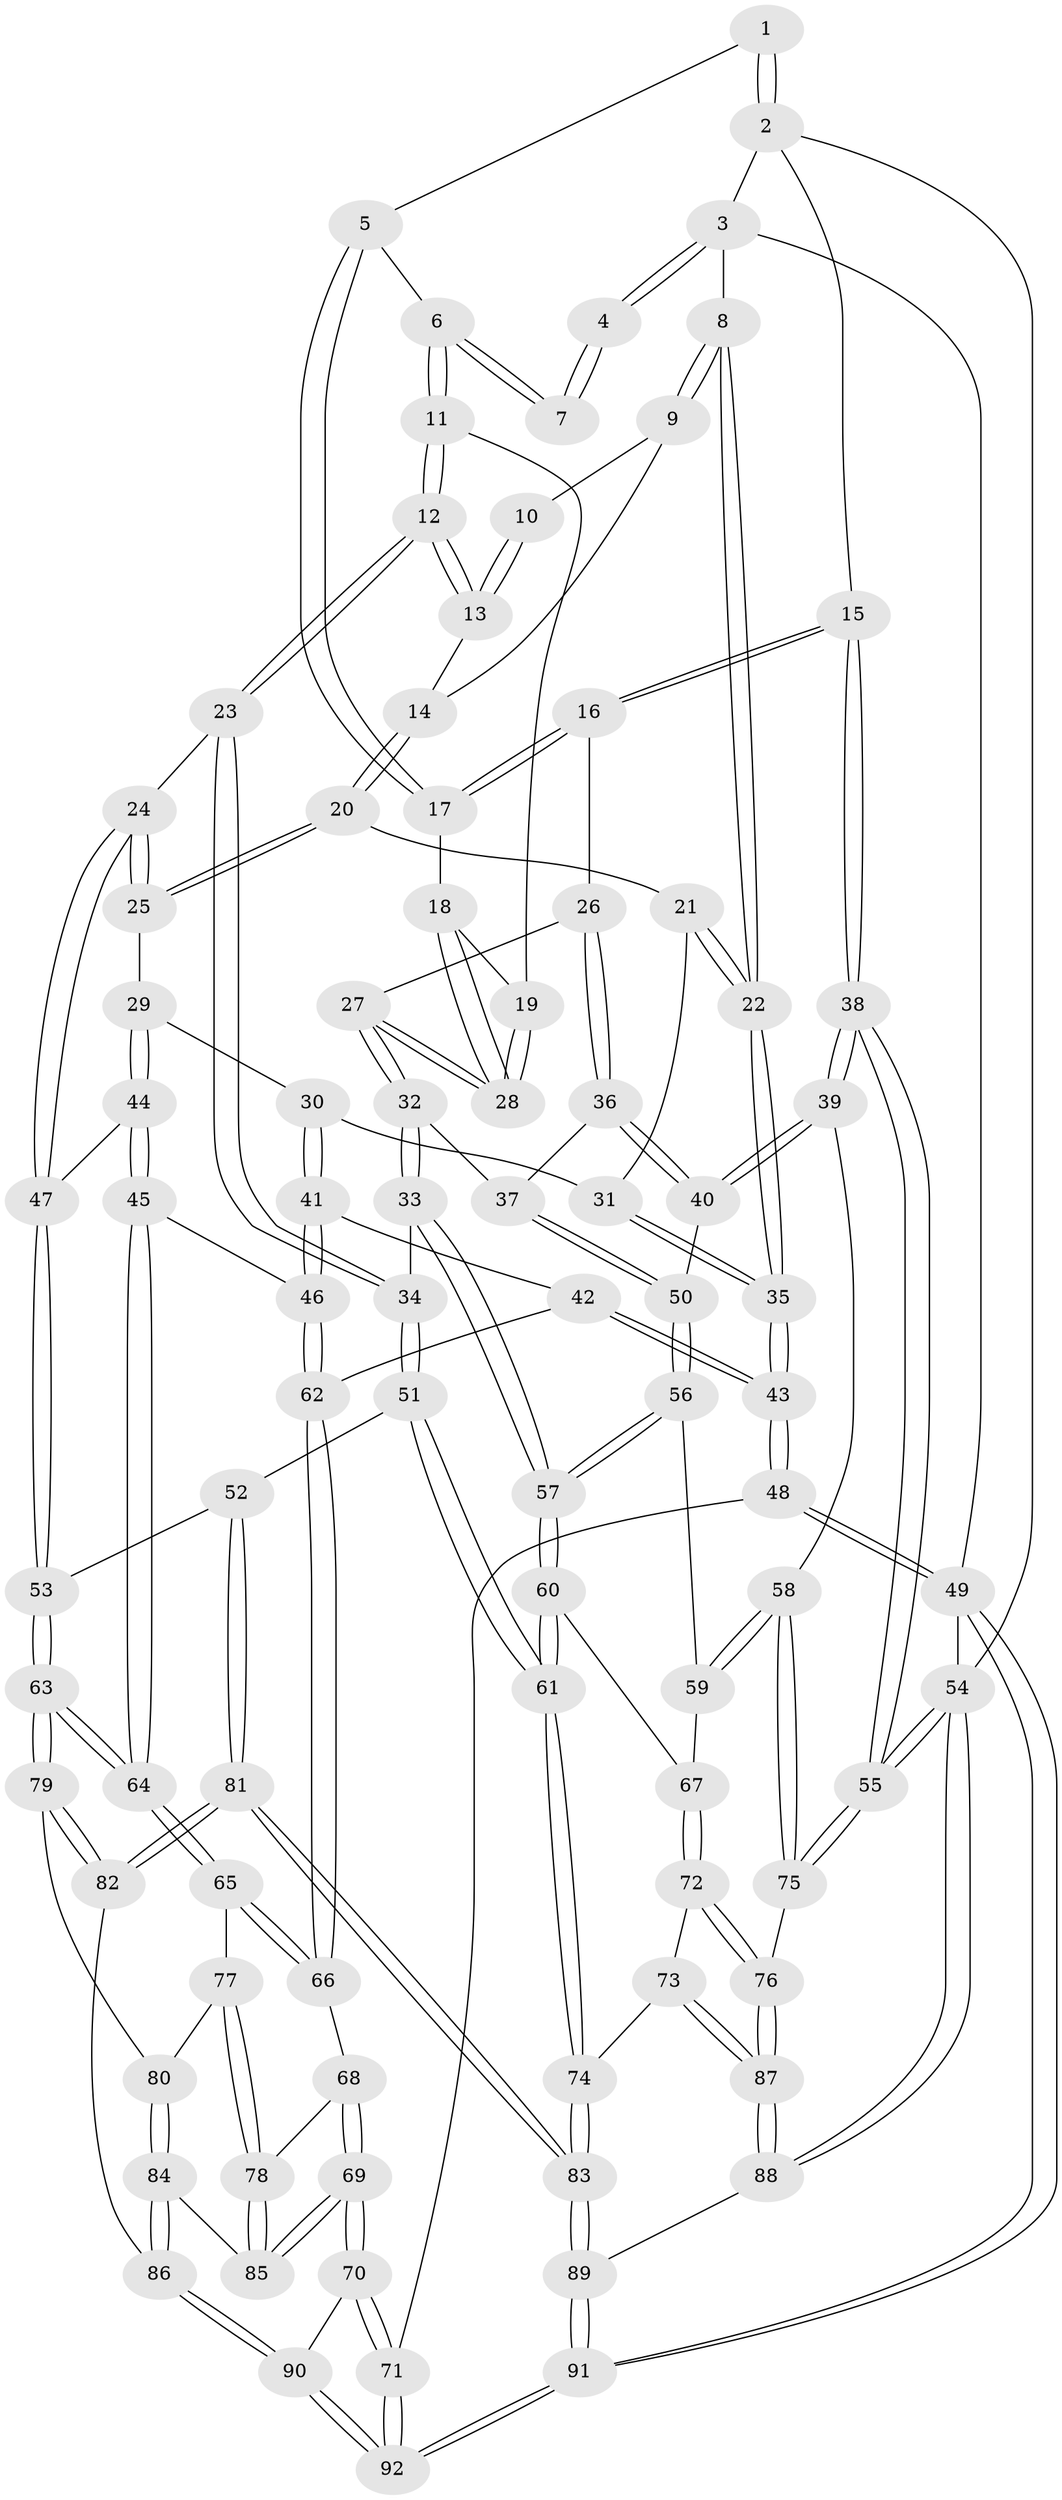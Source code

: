 // coarse degree distribution, {4: 0.43636363636363634, 5: 0.3090909090909091, 2: 0.03636363636363636, 6: 0.09090909090909091, 3: 0.12727272727272726}
// Generated by graph-tools (version 1.1) at 2025/42/03/06/25 10:42:34]
// undirected, 92 vertices, 227 edges
graph export_dot {
graph [start="1"]
  node [color=gray90,style=filled];
  1 [pos="+0.9180107517909317+0"];
  2 [pos="+1+0"];
  3 [pos="+0+0"];
  4 [pos="+0.6455866100354724+0"];
  5 [pos="+0.7832151438255696+0.22513282650206246"];
  6 [pos="+0.6222486726996593+0.17140576213126638"];
  7 [pos="+0.596484418951595+0.06432466829575252"];
  8 [pos="+0+0"];
  9 [pos="+0.20877584585275646+0.0755445332296357"];
  10 [pos="+0.5069702443124857+0.12064803750697482"];
  11 [pos="+0.6179296513016481+0.27368639329127753"];
  12 [pos="+0.5689693359015798+0.36781892993744997"];
  13 [pos="+0.41287477755840035+0.22484108375749587"];
  14 [pos="+0.39079215448089594+0.23027341603013818"];
  15 [pos="+1+0.11991563917615539"];
  16 [pos="+1+0.28873497499454687"];
  17 [pos="+0.7959170547077372+0.2499451810141152"];
  18 [pos="+0.7684700744134617+0.28325249313181244"];
  19 [pos="+0.6182627403472557+0.2737609432842228"];
  20 [pos="+0.3745786950374826+0.26220079908503485"];
  21 [pos="+0.2971957725398753+0.2867866974306938"];
  22 [pos="+0+0"];
  23 [pos="+0.5645132216273652+0.406863536301657"];
  24 [pos="+0.4382882230777936+0.4415376001504876"];
  25 [pos="+0.3836933461309337+0.42395371891542816"];
  26 [pos="+0.9683115635297839+0.326292118573737"];
  27 [pos="+0.7848604700266858+0.3929112525378667"];
  28 [pos="+0.7719045660488201+0.3580425644925154"];
  29 [pos="+0.34867923888579144+0.43027734764325665"];
  30 [pos="+0.2995728086371967+0.42503601183038103"];
  31 [pos="+0.27404899617643014+0.36866782129854975"];
  32 [pos="+0.7324739576366598+0.47356251500773855"];
  33 [pos="+0.704794983911711+0.49115944889105434"];
  34 [pos="+0.5972658574321978+0.44061911461435627"];
  35 [pos="+0+0"];
  36 [pos="+0.9413378452136728+0.4148006472843423"];
  37 [pos="+0.7891780663240398+0.48320742085089796"];
  38 [pos="+1+0.6216694911264111"];
  39 [pos="+1+0.6113090392538789"];
  40 [pos="+0.9234828525834123+0.5198199275785179"];
  41 [pos="+0.2102082450771443+0.4765929288688821"];
  42 [pos="+0.11382479179153067+0.48882950405382786"];
  43 [pos="+0+0.3489297812258977"];
  44 [pos="+0.32291331717042043+0.5760800484110086"];
  45 [pos="+0.2968001198565634+0.5951442805551584"];
  46 [pos="+0.2932762481005654+0.5926812659906193"];
  47 [pos="+0.42789689943663567+0.5801610580078549"];
  48 [pos="+0+0.7597372990328639"];
  49 [pos="+0+1"];
  50 [pos="+0.916245511286505+0.5237671924760267"];
  51 [pos="+0.5139792957401346+0.6646707592948311"];
  52 [pos="+0.47550853133265636+0.660198169408239"];
  53 [pos="+0.45845735171086155+0.6518726724820335"];
  54 [pos="+1+1"];
  55 [pos="+1+0.9449733414476826"];
  56 [pos="+0.890214023253514+0.5733815744458926"];
  57 [pos="+0.7198706319113837+0.5751896071251685"];
  58 [pos="+0.9021180256347867+0.6731945328047224"];
  59 [pos="+0.8910771571290917+0.6186281900304985"];
  60 [pos="+0.7190897006222947+0.589978319906358"];
  61 [pos="+0.5391268263279534+0.6818287090601457"];
  62 [pos="+0.1556557438218669+0.6063515307897198"];
  63 [pos="+0.31387659368009235+0.7033345812038774"];
  64 [pos="+0.30142509020451624+0.6870700638970371"];
  65 [pos="+0.195911805070637+0.6642035491395893"];
  66 [pos="+0.15819857164455625+0.634369313859207"];
  67 [pos="+0.7217990368591858+0.5959496419937234"];
  68 [pos="+0.13328842318398587+0.6599754819237031"];
  69 [pos="+0.00862523636806131+0.7424583931973082"];
  70 [pos="+0+0.7697744631520963"];
  71 [pos="+0+0.7690935168515363"];
  72 [pos="+0.7389784802469205+0.6440030416302832"];
  73 [pos="+0.605991345365512+0.7551207190151047"];
  74 [pos="+0.5667505406427849+0.7405902918799084"];
  75 [pos="+0.8593818255766148+0.73661809648444"];
  76 [pos="+0.8118913248665007+0.7549551832244712"];
  77 [pos="+0.19514853081458566+0.6695656410365143"];
  78 [pos="+0.15855524154255263+0.7559469741223301"];
  79 [pos="+0.313244000317821+0.7086190346274372"];
  80 [pos="+0.20320852362379008+0.7521428015408008"];
  81 [pos="+0.3983079906758209+0.8722022946291925"];
  82 [pos="+0.3283097787334221+0.8376278600041096"];
  83 [pos="+0.4653227519431258+0.9347989343495303"];
  84 [pos="+0.17094465633499756+0.7889464359611049"];
  85 [pos="+0.15691492280067892+0.7779129378142938"];
  86 [pos="+0.21169461330885847+0.8807855385406101"];
  87 [pos="+0.7572819463970774+0.8722951420630932"];
  88 [pos="+0.753852956236332+1"];
  89 [pos="+0.5538083864354605+1"];
  90 [pos="+0.19239282635562813+0.9075641291716701"];
  91 [pos="+0.19150169297270359+1"];
  92 [pos="+0.16642728247231073+1"];
  1 -- 2;
  1 -- 2;
  1 -- 5;
  2 -- 3;
  2 -- 15;
  2 -- 54;
  3 -- 4;
  3 -- 4;
  3 -- 8;
  3 -- 49;
  4 -- 7;
  4 -- 7;
  5 -- 6;
  5 -- 17;
  5 -- 17;
  6 -- 7;
  6 -- 7;
  6 -- 11;
  6 -- 11;
  8 -- 9;
  8 -- 9;
  8 -- 22;
  8 -- 22;
  9 -- 10;
  9 -- 14;
  10 -- 13;
  10 -- 13;
  11 -- 12;
  11 -- 12;
  11 -- 19;
  12 -- 13;
  12 -- 13;
  12 -- 23;
  12 -- 23;
  13 -- 14;
  14 -- 20;
  14 -- 20;
  15 -- 16;
  15 -- 16;
  15 -- 38;
  15 -- 38;
  16 -- 17;
  16 -- 17;
  16 -- 26;
  17 -- 18;
  18 -- 19;
  18 -- 28;
  18 -- 28;
  19 -- 28;
  19 -- 28;
  20 -- 21;
  20 -- 25;
  20 -- 25;
  21 -- 22;
  21 -- 22;
  21 -- 31;
  22 -- 35;
  22 -- 35;
  23 -- 24;
  23 -- 34;
  23 -- 34;
  24 -- 25;
  24 -- 25;
  24 -- 47;
  24 -- 47;
  25 -- 29;
  26 -- 27;
  26 -- 36;
  26 -- 36;
  27 -- 28;
  27 -- 28;
  27 -- 32;
  27 -- 32;
  29 -- 30;
  29 -- 44;
  29 -- 44;
  30 -- 31;
  30 -- 41;
  30 -- 41;
  31 -- 35;
  31 -- 35;
  32 -- 33;
  32 -- 33;
  32 -- 37;
  33 -- 34;
  33 -- 57;
  33 -- 57;
  34 -- 51;
  34 -- 51;
  35 -- 43;
  35 -- 43;
  36 -- 37;
  36 -- 40;
  36 -- 40;
  37 -- 50;
  37 -- 50;
  38 -- 39;
  38 -- 39;
  38 -- 55;
  38 -- 55;
  39 -- 40;
  39 -- 40;
  39 -- 58;
  40 -- 50;
  41 -- 42;
  41 -- 46;
  41 -- 46;
  42 -- 43;
  42 -- 43;
  42 -- 62;
  43 -- 48;
  43 -- 48;
  44 -- 45;
  44 -- 45;
  44 -- 47;
  45 -- 46;
  45 -- 64;
  45 -- 64;
  46 -- 62;
  46 -- 62;
  47 -- 53;
  47 -- 53;
  48 -- 49;
  48 -- 49;
  48 -- 71;
  49 -- 91;
  49 -- 91;
  49 -- 54;
  50 -- 56;
  50 -- 56;
  51 -- 52;
  51 -- 61;
  51 -- 61;
  52 -- 53;
  52 -- 81;
  52 -- 81;
  53 -- 63;
  53 -- 63;
  54 -- 55;
  54 -- 55;
  54 -- 88;
  54 -- 88;
  55 -- 75;
  55 -- 75;
  56 -- 57;
  56 -- 57;
  56 -- 59;
  57 -- 60;
  57 -- 60;
  58 -- 59;
  58 -- 59;
  58 -- 75;
  58 -- 75;
  59 -- 67;
  60 -- 61;
  60 -- 61;
  60 -- 67;
  61 -- 74;
  61 -- 74;
  62 -- 66;
  62 -- 66;
  63 -- 64;
  63 -- 64;
  63 -- 79;
  63 -- 79;
  64 -- 65;
  64 -- 65;
  65 -- 66;
  65 -- 66;
  65 -- 77;
  66 -- 68;
  67 -- 72;
  67 -- 72;
  68 -- 69;
  68 -- 69;
  68 -- 78;
  69 -- 70;
  69 -- 70;
  69 -- 85;
  69 -- 85;
  70 -- 71;
  70 -- 71;
  70 -- 90;
  71 -- 92;
  71 -- 92;
  72 -- 73;
  72 -- 76;
  72 -- 76;
  73 -- 74;
  73 -- 87;
  73 -- 87;
  74 -- 83;
  74 -- 83;
  75 -- 76;
  76 -- 87;
  76 -- 87;
  77 -- 78;
  77 -- 78;
  77 -- 80;
  78 -- 85;
  78 -- 85;
  79 -- 80;
  79 -- 82;
  79 -- 82;
  80 -- 84;
  80 -- 84;
  81 -- 82;
  81 -- 82;
  81 -- 83;
  81 -- 83;
  82 -- 86;
  83 -- 89;
  83 -- 89;
  84 -- 85;
  84 -- 86;
  84 -- 86;
  86 -- 90;
  86 -- 90;
  87 -- 88;
  87 -- 88;
  88 -- 89;
  89 -- 91;
  89 -- 91;
  90 -- 92;
  90 -- 92;
  91 -- 92;
  91 -- 92;
}
